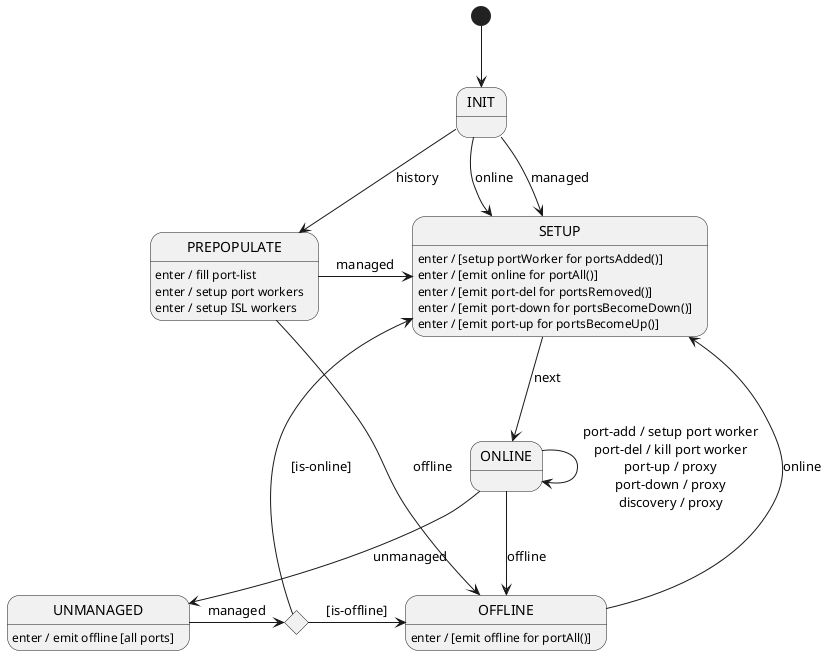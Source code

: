 @startuml
[*] -down-> INIT

state switchSync <<choice>>

INIT --> PREPOPULATE : history
INIT --> SETUP : managed
INIT --> SETUP : online

PREPOPULATE : enter / fill port-list
PREPOPULATE : enter / setup port workers
PREPOPULATE : enter / setup ISL workers
PREPOPULATE -> SETUP : managed
PREPOPULATE --> OFFLINE : offline

switchSync -> SETUP : [is-online]
switchSync -> OFFLINE : [is-offline]

SETUP : enter / [setup portWorker for portsAdded()]
SETUP : enter / [emit online for portAll()]
SETUP : enter / [emit port-del for portsRemoved()]
SETUP : enter / [emit port-down for portsBecomeDown()]
SETUP : enter / [emit port-up for portsBecomeUp()]
SETUP --> ONLINE : next

ONLINE -> ONLINE : port-add / setup port worker\nport-del / kill port worker\nport-up / proxy\nport-down / proxy\ndiscovery / proxy
ONLINE -> OFFLINE : offline
ONLINE --> UNMANAGED : unmanaged

OFFLINE : enter / [emit offline for portAll()]
OFFLINE --> SETUP : online

UNMANAGED : enter / emit offline [all ports]
UNMANAGED -> switchSync : managed
@enduml
